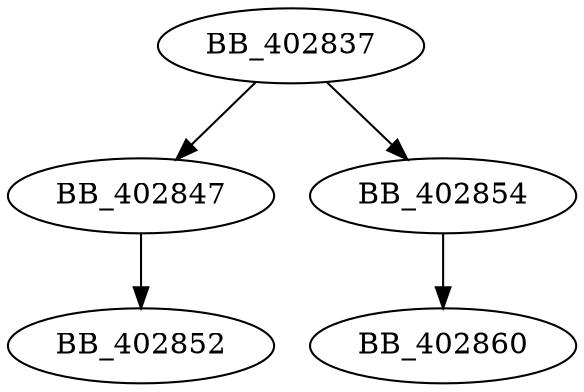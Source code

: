 DiGraph ___crtInitializeCriticalSectionEx{
BB_402837->BB_402847
BB_402837->BB_402854
BB_402847->BB_402852
BB_402854->BB_402860
}
